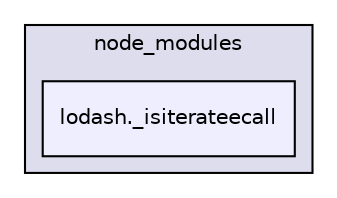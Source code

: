 digraph "gulp-src/node_modules/gulp/node_modules/gulp-util/node_modules/lodash.template/node_modules/lodash._isiterateecall" {
  compound=true
  node [ fontsize="10", fontname="Helvetica"];
  edge [ labelfontsize="10", labelfontname="Helvetica"];
  subgraph clusterdir_344bc0b0c256049750c2768880d1d4ed {
    graph [ bgcolor="#ddddee", pencolor="black", label="node_modules" fontname="Helvetica", fontsize="10", URL="dir_344bc0b0c256049750c2768880d1d4ed.html"]
  dir_212dde17df56a267f0a207c8bf909e67 [shape=box, label="lodash._isiterateecall", style="filled", fillcolor="#eeeeff", pencolor="black", URL="dir_212dde17df56a267f0a207c8bf909e67.html"];
  }
}

